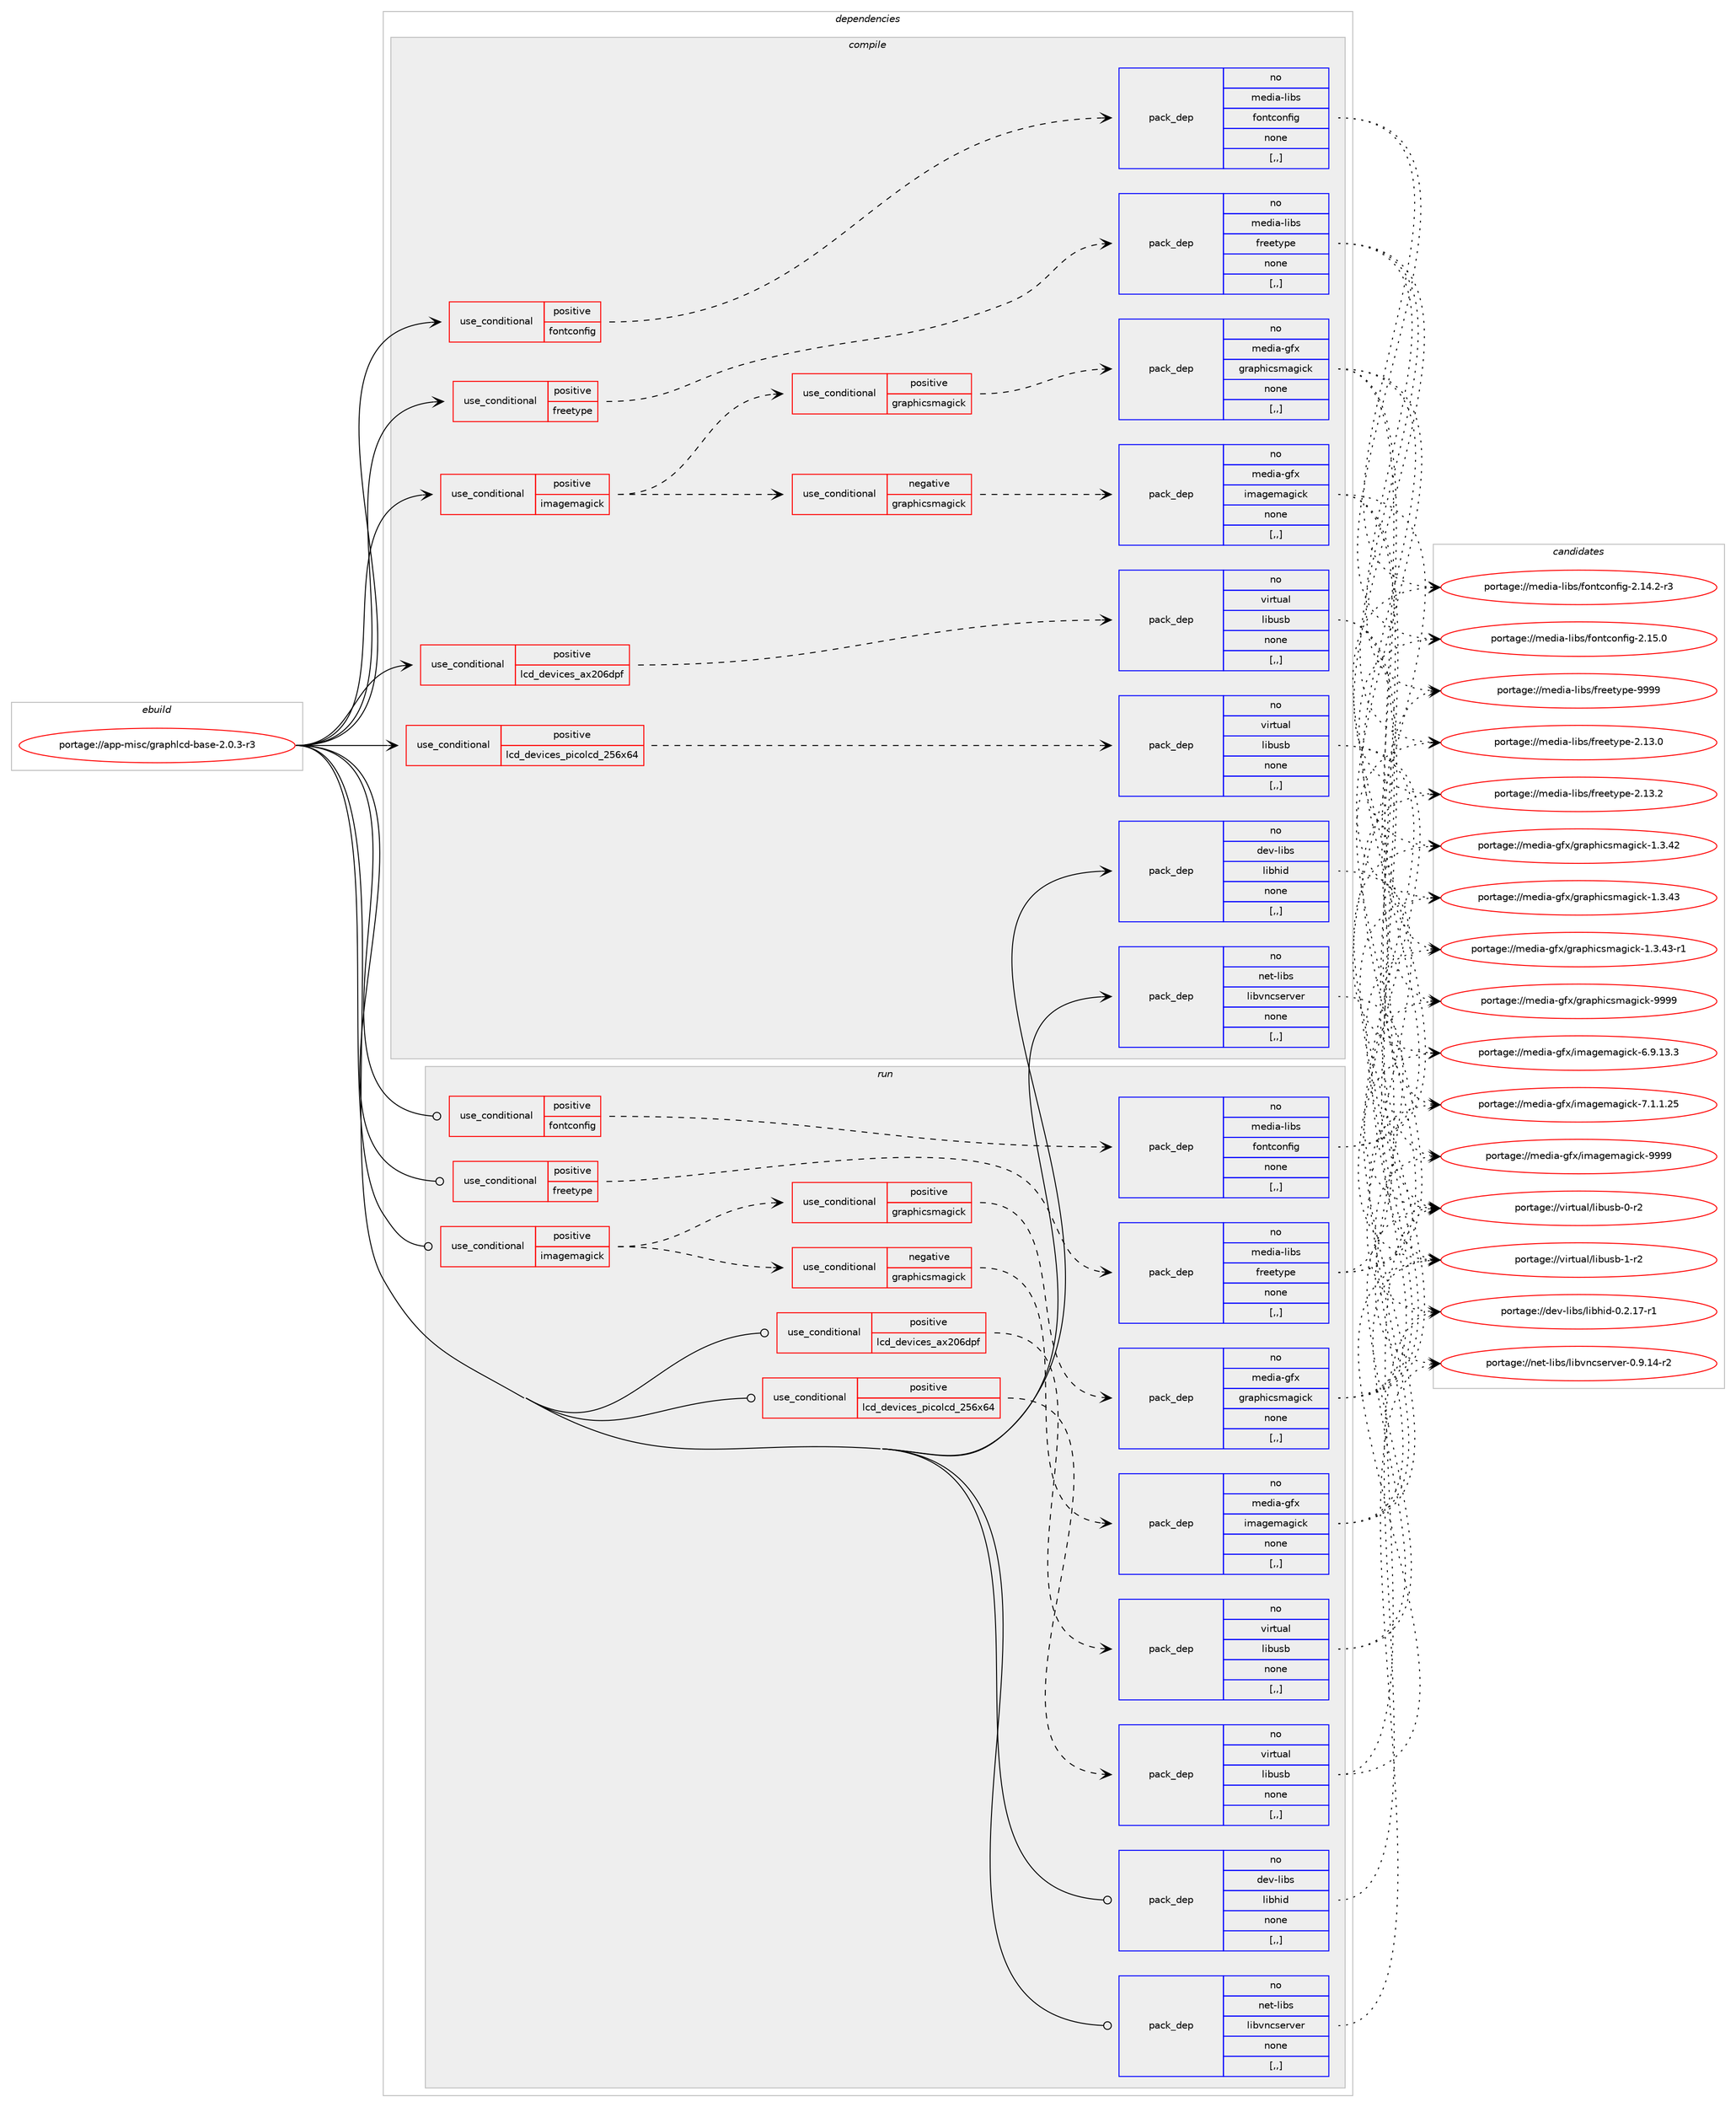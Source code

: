 digraph prolog {

# *************
# Graph options
# *************

newrank=true;
concentrate=true;
compound=true;
graph [rankdir=LR,fontname=Helvetica,fontsize=10,ranksep=1.5];#, ranksep=2.5, nodesep=0.2];
edge  [arrowhead=vee];
node  [fontname=Helvetica,fontsize=10];

# **********
# The ebuild
# **********

subgraph cluster_leftcol {
color=gray;
rank=same;
label=<<i>ebuild</i>>;
id [label="portage://app-misc/graphlcd-base-2.0.3-r3", color=red, width=4, href="../app-misc/graphlcd-base-2.0.3-r3.svg"];
}

# ****************
# The dependencies
# ****************

subgraph cluster_midcol {
color=gray;
label=<<i>dependencies</i>>;
subgraph cluster_compile {
fillcolor="#eeeeee";
style=filled;
label=<<i>compile</i>>;
subgraph cond11581 {
dependency40227 [label=<<TABLE BORDER="0" CELLBORDER="1" CELLSPACING="0" CELLPADDING="4"><TR><TD ROWSPAN="3" CELLPADDING="10">use_conditional</TD></TR><TR><TD>positive</TD></TR><TR><TD>fontconfig</TD></TR></TABLE>>, shape=none, color=red];
subgraph pack28281 {
dependency40228 [label=<<TABLE BORDER="0" CELLBORDER="1" CELLSPACING="0" CELLPADDING="4" WIDTH="220"><TR><TD ROWSPAN="6" CELLPADDING="30">pack_dep</TD></TR><TR><TD WIDTH="110">no</TD></TR><TR><TD>media-libs</TD></TR><TR><TD>fontconfig</TD></TR><TR><TD>none</TD></TR><TR><TD>[,,]</TD></TR></TABLE>>, shape=none, color=blue];
}
dependency40227:e -> dependency40228:w [weight=20,style="dashed",arrowhead="vee"];
}
id:e -> dependency40227:w [weight=20,style="solid",arrowhead="vee"];
subgraph cond11582 {
dependency40229 [label=<<TABLE BORDER="0" CELLBORDER="1" CELLSPACING="0" CELLPADDING="4"><TR><TD ROWSPAN="3" CELLPADDING="10">use_conditional</TD></TR><TR><TD>positive</TD></TR><TR><TD>freetype</TD></TR></TABLE>>, shape=none, color=red];
subgraph pack28282 {
dependency40230 [label=<<TABLE BORDER="0" CELLBORDER="1" CELLSPACING="0" CELLPADDING="4" WIDTH="220"><TR><TD ROWSPAN="6" CELLPADDING="30">pack_dep</TD></TR><TR><TD WIDTH="110">no</TD></TR><TR><TD>media-libs</TD></TR><TR><TD>freetype</TD></TR><TR><TD>none</TD></TR><TR><TD>[,,]</TD></TR></TABLE>>, shape=none, color=blue];
}
dependency40229:e -> dependency40230:w [weight=20,style="dashed",arrowhead="vee"];
}
id:e -> dependency40229:w [weight=20,style="solid",arrowhead="vee"];
subgraph cond11583 {
dependency40231 [label=<<TABLE BORDER="0" CELLBORDER="1" CELLSPACING="0" CELLPADDING="4"><TR><TD ROWSPAN="3" CELLPADDING="10">use_conditional</TD></TR><TR><TD>positive</TD></TR><TR><TD>imagemagick</TD></TR></TABLE>>, shape=none, color=red];
subgraph cond11584 {
dependency40232 [label=<<TABLE BORDER="0" CELLBORDER="1" CELLSPACING="0" CELLPADDING="4"><TR><TD ROWSPAN="3" CELLPADDING="10">use_conditional</TD></TR><TR><TD>negative</TD></TR><TR><TD>graphicsmagick</TD></TR></TABLE>>, shape=none, color=red];
subgraph pack28283 {
dependency40233 [label=<<TABLE BORDER="0" CELLBORDER="1" CELLSPACING="0" CELLPADDING="4" WIDTH="220"><TR><TD ROWSPAN="6" CELLPADDING="30">pack_dep</TD></TR><TR><TD WIDTH="110">no</TD></TR><TR><TD>media-gfx</TD></TR><TR><TD>imagemagick</TD></TR><TR><TD>none</TD></TR><TR><TD>[,,]</TD></TR></TABLE>>, shape=none, color=blue];
}
dependency40232:e -> dependency40233:w [weight=20,style="dashed",arrowhead="vee"];
}
dependency40231:e -> dependency40232:w [weight=20,style="dashed",arrowhead="vee"];
subgraph cond11585 {
dependency40234 [label=<<TABLE BORDER="0" CELLBORDER="1" CELLSPACING="0" CELLPADDING="4"><TR><TD ROWSPAN="3" CELLPADDING="10">use_conditional</TD></TR><TR><TD>positive</TD></TR><TR><TD>graphicsmagick</TD></TR></TABLE>>, shape=none, color=red];
subgraph pack28284 {
dependency40235 [label=<<TABLE BORDER="0" CELLBORDER="1" CELLSPACING="0" CELLPADDING="4" WIDTH="220"><TR><TD ROWSPAN="6" CELLPADDING="30">pack_dep</TD></TR><TR><TD WIDTH="110">no</TD></TR><TR><TD>media-gfx</TD></TR><TR><TD>graphicsmagick</TD></TR><TR><TD>none</TD></TR><TR><TD>[,,]</TD></TR></TABLE>>, shape=none, color=blue];
}
dependency40234:e -> dependency40235:w [weight=20,style="dashed",arrowhead="vee"];
}
dependency40231:e -> dependency40234:w [weight=20,style="dashed",arrowhead="vee"];
}
id:e -> dependency40231:w [weight=20,style="solid",arrowhead="vee"];
subgraph cond11586 {
dependency40236 [label=<<TABLE BORDER="0" CELLBORDER="1" CELLSPACING="0" CELLPADDING="4"><TR><TD ROWSPAN="3" CELLPADDING="10">use_conditional</TD></TR><TR><TD>positive</TD></TR><TR><TD>lcd_devices_ax206dpf</TD></TR></TABLE>>, shape=none, color=red];
subgraph pack28285 {
dependency40237 [label=<<TABLE BORDER="0" CELLBORDER="1" CELLSPACING="0" CELLPADDING="4" WIDTH="220"><TR><TD ROWSPAN="6" CELLPADDING="30">pack_dep</TD></TR><TR><TD WIDTH="110">no</TD></TR><TR><TD>virtual</TD></TR><TR><TD>libusb</TD></TR><TR><TD>none</TD></TR><TR><TD>[,,]</TD></TR></TABLE>>, shape=none, color=blue];
}
dependency40236:e -> dependency40237:w [weight=20,style="dashed",arrowhead="vee"];
}
id:e -> dependency40236:w [weight=20,style="solid",arrowhead="vee"];
subgraph cond11587 {
dependency40238 [label=<<TABLE BORDER="0" CELLBORDER="1" CELLSPACING="0" CELLPADDING="4"><TR><TD ROWSPAN="3" CELLPADDING="10">use_conditional</TD></TR><TR><TD>positive</TD></TR><TR><TD>lcd_devices_picolcd_256x64</TD></TR></TABLE>>, shape=none, color=red];
subgraph pack28286 {
dependency40239 [label=<<TABLE BORDER="0" CELLBORDER="1" CELLSPACING="0" CELLPADDING="4" WIDTH="220"><TR><TD ROWSPAN="6" CELLPADDING="30">pack_dep</TD></TR><TR><TD WIDTH="110">no</TD></TR><TR><TD>virtual</TD></TR><TR><TD>libusb</TD></TR><TR><TD>none</TD></TR><TR><TD>[,,]</TD></TR></TABLE>>, shape=none, color=blue];
}
dependency40238:e -> dependency40239:w [weight=20,style="dashed",arrowhead="vee"];
}
id:e -> dependency40238:w [weight=20,style="solid",arrowhead="vee"];
subgraph pack28287 {
dependency40240 [label=<<TABLE BORDER="0" CELLBORDER="1" CELLSPACING="0" CELLPADDING="4" WIDTH="220"><TR><TD ROWSPAN="6" CELLPADDING="30">pack_dep</TD></TR><TR><TD WIDTH="110">no</TD></TR><TR><TD>dev-libs</TD></TR><TR><TD>libhid</TD></TR><TR><TD>none</TD></TR><TR><TD>[,,]</TD></TR></TABLE>>, shape=none, color=blue];
}
id:e -> dependency40240:w [weight=20,style="solid",arrowhead="vee"];
subgraph pack28288 {
dependency40241 [label=<<TABLE BORDER="0" CELLBORDER="1" CELLSPACING="0" CELLPADDING="4" WIDTH="220"><TR><TD ROWSPAN="6" CELLPADDING="30">pack_dep</TD></TR><TR><TD WIDTH="110">no</TD></TR><TR><TD>net-libs</TD></TR><TR><TD>libvncserver</TD></TR><TR><TD>none</TD></TR><TR><TD>[,,]</TD></TR></TABLE>>, shape=none, color=blue];
}
id:e -> dependency40241:w [weight=20,style="solid",arrowhead="vee"];
}
subgraph cluster_compileandrun {
fillcolor="#eeeeee";
style=filled;
label=<<i>compile and run</i>>;
}
subgraph cluster_run {
fillcolor="#eeeeee";
style=filled;
label=<<i>run</i>>;
subgraph cond11588 {
dependency40242 [label=<<TABLE BORDER="0" CELLBORDER="1" CELLSPACING="0" CELLPADDING="4"><TR><TD ROWSPAN="3" CELLPADDING="10">use_conditional</TD></TR><TR><TD>positive</TD></TR><TR><TD>fontconfig</TD></TR></TABLE>>, shape=none, color=red];
subgraph pack28289 {
dependency40243 [label=<<TABLE BORDER="0" CELLBORDER="1" CELLSPACING="0" CELLPADDING="4" WIDTH="220"><TR><TD ROWSPAN="6" CELLPADDING="30">pack_dep</TD></TR><TR><TD WIDTH="110">no</TD></TR><TR><TD>media-libs</TD></TR><TR><TD>fontconfig</TD></TR><TR><TD>none</TD></TR><TR><TD>[,,]</TD></TR></TABLE>>, shape=none, color=blue];
}
dependency40242:e -> dependency40243:w [weight=20,style="dashed",arrowhead="vee"];
}
id:e -> dependency40242:w [weight=20,style="solid",arrowhead="odot"];
subgraph cond11589 {
dependency40244 [label=<<TABLE BORDER="0" CELLBORDER="1" CELLSPACING="0" CELLPADDING="4"><TR><TD ROWSPAN="3" CELLPADDING="10">use_conditional</TD></TR><TR><TD>positive</TD></TR><TR><TD>freetype</TD></TR></TABLE>>, shape=none, color=red];
subgraph pack28290 {
dependency40245 [label=<<TABLE BORDER="0" CELLBORDER="1" CELLSPACING="0" CELLPADDING="4" WIDTH="220"><TR><TD ROWSPAN="6" CELLPADDING="30">pack_dep</TD></TR><TR><TD WIDTH="110">no</TD></TR><TR><TD>media-libs</TD></TR><TR><TD>freetype</TD></TR><TR><TD>none</TD></TR><TR><TD>[,,]</TD></TR></TABLE>>, shape=none, color=blue];
}
dependency40244:e -> dependency40245:w [weight=20,style="dashed",arrowhead="vee"];
}
id:e -> dependency40244:w [weight=20,style="solid",arrowhead="odot"];
subgraph cond11590 {
dependency40246 [label=<<TABLE BORDER="0" CELLBORDER="1" CELLSPACING="0" CELLPADDING="4"><TR><TD ROWSPAN="3" CELLPADDING="10">use_conditional</TD></TR><TR><TD>positive</TD></TR><TR><TD>imagemagick</TD></TR></TABLE>>, shape=none, color=red];
subgraph cond11591 {
dependency40247 [label=<<TABLE BORDER="0" CELLBORDER="1" CELLSPACING="0" CELLPADDING="4"><TR><TD ROWSPAN="3" CELLPADDING="10">use_conditional</TD></TR><TR><TD>negative</TD></TR><TR><TD>graphicsmagick</TD></TR></TABLE>>, shape=none, color=red];
subgraph pack28291 {
dependency40248 [label=<<TABLE BORDER="0" CELLBORDER="1" CELLSPACING="0" CELLPADDING="4" WIDTH="220"><TR><TD ROWSPAN="6" CELLPADDING="30">pack_dep</TD></TR><TR><TD WIDTH="110">no</TD></TR><TR><TD>media-gfx</TD></TR><TR><TD>imagemagick</TD></TR><TR><TD>none</TD></TR><TR><TD>[,,]</TD></TR></TABLE>>, shape=none, color=blue];
}
dependency40247:e -> dependency40248:w [weight=20,style="dashed",arrowhead="vee"];
}
dependency40246:e -> dependency40247:w [weight=20,style="dashed",arrowhead="vee"];
subgraph cond11592 {
dependency40249 [label=<<TABLE BORDER="0" CELLBORDER="1" CELLSPACING="0" CELLPADDING="4"><TR><TD ROWSPAN="3" CELLPADDING="10">use_conditional</TD></TR><TR><TD>positive</TD></TR><TR><TD>graphicsmagick</TD></TR></TABLE>>, shape=none, color=red];
subgraph pack28292 {
dependency40250 [label=<<TABLE BORDER="0" CELLBORDER="1" CELLSPACING="0" CELLPADDING="4" WIDTH="220"><TR><TD ROWSPAN="6" CELLPADDING="30">pack_dep</TD></TR><TR><TD WIDTH="110">no</TD></TR><TR><TD>media-gfx</TD></TR><TR><TD>graphicsmagick</TD></TR><TR><TD>none</TD></TR><TR><TD>[,,]</TD></TR></TABLE>>, shape=none, color=blue];
}
dependency40249:e -> dependency40250:w [weight=20,style="dashed",arrowhead="vee"];
}
dependency40246:e -> dependency40249:w [weight=20,style="dashed",arrowhead="vee"];
}
id:e -> dependency40246:w [weight=20,style="solid",arrowhead="odot"];
subgraph cond11593 {
dependency40251 [label=<<TABLE BORDER="0" CELLBORDER="1" CELLSPACING="0" CELLPADDING="4"><TR><TD ROWSPAN="3" CELLPADDING="10">use_conditional</TD></TR><TR><TD>positive</TD></TR><TR><TD>lcd_devices_ax206dpf</TD></TR></TABLE>>, shape=none, color=red];
subgraph pack28293 {
dependency40252 [label=<<TABLE BORDER="0" CELLBORDER="1" CELLSPACING="0" CELLPADDING="4" WIDTH="220"><TR><TD ROWSPAN="6" CELLPADDING="30">pack_dep</TD></TR><TR><TD WIDTH="110">no</TD></TR><TR><TD>virtual</TD></TR><TR><TD>libusb</TD></TR><TR><TD>none</TD></TR><TR><TD>[,,]</TD></TR></TABLE>>, shape=none, color=blue];
}
dependency40251:e -> dependency40252:w [weight=20,style="dashed",arrowhead="vee"];
}
id:e -> dependency40251:w [weight=20,style="solid",arrowhead="odot"];
subgraph cond11594 {
dependency40253 [label=<<TABLE BORDER="0" CELLBORDER="1" CELLSPACING="0" CELLPADDING="4"><TR><TD ROWSPAN="3" CELLPADDING="10">use_conditional</TD></TR><TR><TD>positive</TD></TR><TR><TD>lcd_devices_picolcd_256x64</TD></TR></TABLE>>, shape=none, color=red];
subgraph pack28294 {
dependency40254 [label=<<TABLE BORDER="0" CELLBORDER="1" CELLSPACING="0" CELLPADDING="4" WIDTH="220"><TR><TD ROWSPAN="6" CELLPADDING="30">pack_dep</TD></TR><TR><TD WIDTH="110">no</TD></TR><TR><TD>virtual</TD></TR><TR><TD>libusb</TD></TR><TR><TD>none</TD></TR><TR><TD>[,,]</TD></TR></TABLE>>, shape=none, color=blue];
}
dependency40253:e -> dependency40254:w [weight=20,style="dashed",arrowhead="vee"];
}
id:e -> dependency40253:w [weight=20,style="solid",arrowhead="odot"];
subgraph pack28295 {
dependency40255 [label=<<TABLE BORDER="0" CELLBORDER="1" CELLSPACING="0" CELLPADDING="4" WIDTH="220"><TR><TD ROWSPAN="6" CELLPADDING="30">pack_dep</TD></TR><TR><TD WIDTH="110">no</TD></TR><TR><TD>dev-libs</TD></TR><TR><TD>libhid</TD></TR><TR><TD>none</TD></TR><TR><TD>[,,]</TD></TR></TABLE>>, shape=none, color=blue];
}
id:e -> dependency40255:w [weight=20,style="solid",arrowhead="odot"];
subgraph pack28296 {
dependency40256 [label=<<TABLE BORDER="0" CELLBORDER="1" CELLSPACING="0" CELLPADDING="4" WIDTH="220"><TR><TD ROWSPAN="6" CELLPADDING="30">pack_dep</TD></TR><TR><TD WIDTH="110">no</TD></TR><TR><TD>net-libs</TD></TR><TR><TD>libvncserver</TD></TR><TR><TD>none</TD></TR><TR><TD>[,,]</TD></TR></TABLE>>, shape=none, color=blue];
}
id:e -> dependency40256:w [weight=20,style="solid",arrowhead="odot"];
}
}

# **************
# The candidates
# **************

subgraph cluster_choices {
rank=same;
color=gray;
label=<<i>candidates</i>>;

subgraph choice28281 {
color=black;
nodesep=1;
choice1091011001059745108105981154710211111011699111110102105103455046495246504511451 [label="portage://media-libs/fontconfig-2.14.2-r3", color=red, width=4,href="../media-libs/fontconfig-2.14.2-r3.svg"];
choice109101100105974510810598115471021111101169911111010210510345504649534648 [label="portage://media-libs/fontconfig-2.15.0", color=red, width=4,href="../media-libs/fontconfig-2.15.0.svg"];
dependency40228:e -> choice1091011001059745108105981154710211111011699111110102105103455046495246504511451:w [style=dotted,weight="100"];
dependency40228:e -> choice109101100105974510810598115471021111101169911111010210510345504649534648:w [style=dotted,weight="100"];
}
subgraph choice28282 {
color=black;
nodesep=1;
choice1091011001059745108105981154710211410110111612111210145504649514648 [label="portage://media-libs/freetype-2.13.0", color=red, width=4,href="../media-libs/freetype-2.13.0.svg"];
choice1091011001059745108105981154710211410110111612111210145504649514650 [label="portage://media-libs/freetype-2.13.2", color=red, width=4,href="../media-libs/freetype-2.13.2.svg"];
choice109101100105974510810598115471021141011011161211121014557575757 [label="portage://media-libs/freetype-9999", color=red, width=4,href="../media-libs/freetype-9999.svg"];
dependency40230:e -> choice1091011001059745108105981154710211410110111612111210145504649514648:w [style=dotted,weight="100"];
dependency40230:e -> choice1091011001059745108105981154710211410110111612111210145504649514650:w [style=dotted,weight="100"];
dependency40230:e -> choice109101100105974510810598115471021141011011161211121014557575757:w [style=dotted,weight="100"];
}
subgraph choice28283 {
color=black;
nodesep=1;
choice109101100105974510310212047105109971031011099710310599107455446574649514651 [label="portage://media-gfx/imagemagick-6.9.13.3", color=red, width=4,href="../media-gfx/imagemagick-6.9.13.3.svg"];
choice109101100105974510310212047105109971031011099710310599107455546494649465053 [label="portage://media-gfx/imagemagick-7.1.1.25", color=red, width=4,href="../media-gfx/imagemagick-7.1.1.25.svg"];
choice1091011001059745103102120471051099710310110997103105991074557575757 [label="portage://media-gfx/imagemagick-9999", color=red, width=4,href="../media-gfx/imagemagick-9999.svg"];
dependency40233:e -> choice109101100105974510310212047105109971031011099710310599107455446574649514651:w [style=dotted,weight="100"];
dependency40233:e -> choice109101100105974510310212047105109971031011099710310599107455546494649465053:w [style=dotted,weight="100"];
dependency40233:e -> choice1091011001059745103102120471051099710310110997103105991074557575757:w [style=dotted,weight="100"];
}
subgraph choice28284 {
color=black;
nodesep=1;
choice1091011001059745103102120471031149711210410599115109971031059910745494651465250 [label="portage://media-gfx/graphicsmagick-1.3.42", color=red, width=4,href="../media-gfx/graphicsmagick-1.3.42.svg"];
choice1091011001059745103102120471031149711210410599115109971031059910745494651465251 [label="portage://media-gfx/graphicsmagick-1.3.43", color=red, width=4,href="../media-gfx/graphicsmagick-1.3.43.svg"];
choice10910110010597451031021204710311497112104105991151099710310599107454946514652514511449 [label="portage://media-gfx/graphicsmagick-1.3.43-r1", color=red, width=4,href="../media-gfx/graphicsmagick-1.3.43-r1.svg"];
choice109101100105974510310212047103114971121041059911510997103105991074557575757 [label="portage://media-gfx/graphicsmagick-9999", color=red, width=4,href="../media-gfx/graphicsmagick-9999.svg"];
dependency40235:e -> choice1091011001059745103102120471031149711210410599115109971031059910745494651465250:w [style=dotted,weight="100"];
dependency40235:e -> choice1091011001059745103102120471031149711210410599115109971031059910745494651465251:w [style=dotted,weight="100"];
dependency40235:e -> choice10910110010597451031021204710311497112104105991151099710310599107454946514652514511449:w [style=dotted,weight="100"];
dependency40235:e -> choice109101100105974510310212047103114971121041059911510997103105991074557575757:w [style=dotted,weight="100"];
}
subgraph choice28285 {
color=black;
nodesep=1;
choice1181051141161179710847108105981171159845484511450 [label="portage://virtual/libusb-0-r2", color=red, width=4,href="../virtual/libusb-0-r2.svg"];
choice1181051141161179710847108105981171159845494511450 [label="portage://virtual/libusb-1-r2", color=red, width=4,href="../virtual/libusb-1-r2.svg"];
dependency40237:e -> choice1181051141161179710847108105981171159845484511450:w [style=dotted,weight="100"];
dependency40237:e -> choice1181051141161179710847108105981171159845494511450:w [style=dotted,weight="100"];
}
subgraph choice28286 {
color=black;
nodesep=1;
choice1181051141161179710847108105981171159845484511450 [label="portage://virtual/libusb-0-r2", color=red, width=4,href="../virtual/libusb-0-r2.svg"];
choice1181051141161179710847108105981171159845494511450 [label="portage://virtual/libusb-1-r2", color=red, width=4,href="../virtual/libusb-1-r2.svg"];
dependency40239:e -> choice1181051141161179710847108105981171159845484511450:w [style=dotted,weight="100"];
dependency40239:e -> choice1181051141161179710847108105981171159845494511450:w [style=dotted,weight="100"];
}
subgraph choice28287 {
color=black;
nodesep=1;
choice10010111845108105981154710810598104105100454846504649554511449 [label="portage://dev-libs/libhid-0.2.17-r1", color=red, width=4,href="../dev-libs/libhid-0.2.17-r1.svg"];
dependency40240:e -> choice10010111845108105981154710810598104105100454846504649554511449:w [style=dotted,weight="100"];
}
subgraph choice28288 {
color=black;
nodesep=1;
choice1101011164510810598115471081059811811099115101114118101114454846574649524511450 [label="portage://net-libs/libvncserver-0.9.14-r2", color=red, width=4,href="../net-libs/libvncserver-0.9.14-r2.svg"];
dependency40241:e -> choice1101011164510810598115471081059811811099115101114118101114454846574649524511450:w [style=dotted,weight="100"];
}
subgraph choice28289 {
color=black;
nodesep=1;
choice1091011001059745108105981154710211111011699111110102105103455046495246504511451 [label="portage://media-libs/fontconfig-2.14.2-r3", color=red, width=4,href="../media-libs/fontconfig-2.14.2-r3.svg"];
choice109101100105974510810598115471021111101169911111010210510345504649534648 [label="portage://media-libs/fontconfig-2.15.0", color=red, width=4,href="../media-libs/fontconfig-2.15.0.svg"];
dependency40243:e -> choice1091011001059745108105981154710211111011699111110102105103455046495246504511451:w [style=dotted,weight="100"];
dependency40243:e -> choice109101100105974510810598115471021111101169911111010210510345504649534648:w [style=dotted,weight="100"];
}
subgraph choice28290 {
color=black;
nodesep=1;
choice1091011001059745108105981154710211410110111612111210145504649514648 [label="portage://media-libs/freetype-2.13.0", color=red, width=4,href="../media-libs/freetype-2.13.0.svg"];
choice1091011001059745108105981154710211410110111612111210145504649514650 [label="portage://media-libs/freetype-2.13.2", color=red, width=4,href="../media-libs/freetype-2.13.2.svg"];
choice109101100105974510810598115471021141011011161211121014557575757 [label="portage://media-libs/freetype-9999", color=red, width=4,href="../media-libs/freetype-9999.svg"];
dependency40245:e -> choice1091011001059745108105981154710211410110111612111210145504649514648:w [style=dotted,weight="100"];
dependency40245:e -> choice1091011001059745108105981154710211410110111612111210145504649514650:w [style=dotted,weight="100"];
dependency40245:e -> choice109101100105974510810598115471021141011011161211121014557575757:w [style=dotted,weight="100"];
}
subgraph choice28291 {
color=black;
nodesep=1;
choice109101100105974510310212047105109971031011099710310599107455446574649514651 [label="portage://media-gfx/imagemagick-6.9.13.3", color=red, width=4,href="../media-gfx/imagemagick-6.9.13.3.svg"];
choice109101100105974510310212047105109971031011099710310599107455546494649465053 [label="portage://media-gfx/imagemagick-7.1.1.25", color=red, width=4,href="../media-gfx/imagemagick-7.1.1.25.svg"];
choice1091011001059745103102120471051099710310110997103105991074557575757 [label="portage://media-gfx/imagemagick-9999", color=red, width=4,href="../media-gfx/imagemagick-9999.svg"];
dependency40248:e -> choice109101100105974510310212047105109971031011099710310599107455446574649514651:w [style=dotted,weight="100"];
dependency40248:e -> choice109101100105974510310212047105109971031011099710310599107455546494649465053:w [style=dotted,weight="100"];
dependency40248:e -> choice1091011001059745103102120471051099710310110997103105991074557575757:w [style=dotted,weight="100"];
}
subgraph choice28292 {
color=black;
nodesep=1;
choice1091011001059745103102120471031149711210410599115109971031059910745494651465250 [label="portage://media-gfx/graphicsmagick-1.3.42", color=red, width=4,href="../media-gfx/graphicsmagick-1.3.42.svg"];
choice1091011001059745103102120471031149711210410599115109971031059910745494651465251 [label="portage://media-gfx/graphicsmagick-1.3.43", color=red, width=4,href="../media-gfx/graphicsmagick-1.3.43.svg"];
choice10910110010597451031021204710311497112104105991151099710310599107454946514652514511449 [label="portage://media-gfx/graphicsmagick-1.3.43-r1", color=red, width=4,href="../media-gfx/graphicsmagick-1.3.43-r1.svg"];
choice109101100105974510310212047103114971121041059911510997103105991074557575757 [label="portage://media-gfx/graphicsmagick-9999", color=red, width=4,href="../media-gfx/graphicsmagick-9999.svg"];
dependency40250:e -> choice1091011001059745103102120471031149711210410599115109971031059910745494651465250:w [style=dotted,weight="100"];
dependency40250:e -> choice1091011001059745103102120471031149711210410599115109971031059910745494651465251:w [style=dotted,weight="100"];
dependency40250:e -> choice10910110010597451031021204710311497112104105991151099710310599107454946514652514511449:w [style=dotted,weight="100"];
dependency40250:e -> choice109101100105974510310212047103114971121041059911510997103105991074557575757:w [style=dotted,weight="100"];
}
subgraph choice28293 {
color=black;
nodesep=1;
choice1181051141161179710847108105981171159845484511450 [label="portage://virtual/libusb-0-r2", color=red, width=4,href="../virtual/libusb-0-r2.svg"];
choice1181051141161179710847108105981171159845494511450 [label="portage://virtual/libusb-1-r2", color=red, width=4,href="../virtual/libusb-1-r2.svg"];
dependency40252:e -> choice1181051141161179710847108105981171159845484511450:w [style=dotted,weight="100"];
dependency40252:e -> choice1181051141161179710847108105981171159845494511450:w [style=dotted,weight="100"];
}
subgraph choice28294 {
color=black;
nodesep=1;
choice1181051141161179710847108105981171159845484511450 [label="portage://virtual/libusb-0-r2", color=red, width=4,href="../virtual/libusb-0-r2.svg"];
choice1181051141161179710847108105981171159845494511450 [label="portage://virtual/libusb-1-r2", color=red, width=4,href="../virtual/libusb-1-r2.svg"];
dependency40254:e -> choice1181051141161179710847108105981171159845484511450:w [style=dotted,weight="100"];
dependency40254:e -> choice1181051141161179710847108105981171159845494511450:w [style=dotted,weight="100"];
}
subgraph choice28295 {
color=black;
nodesep=1;
choice10010111845108105981154710810598104105100454846504649554511449 [label="portage://dev-libs/libhid-0.2.17-r1", color=red, width=4,href="../dev-libs/libhid-0.2.17-r1.svg"];
dependency40255:e -> choice10010111845108105981154710810598104105100454846504649554511449:w [style=dotted,weight="100"];
}
subgraph choice28296 {
color=black;
nodesep=1;
choice1101011164510810598115471081059811811099115101114118101114454846574649524511450 [label="portage://net-libs/libvncserver-0.9.14-r2", color=red, width=4,href="../net-libs/libvncserver-0.9.14-r2.svg"];
dependency40256:e -> choice1101011164510810598115471081059811811099115101114118101114454846574649524511450:w [style=dotted,weight="100"];
}
}

}
